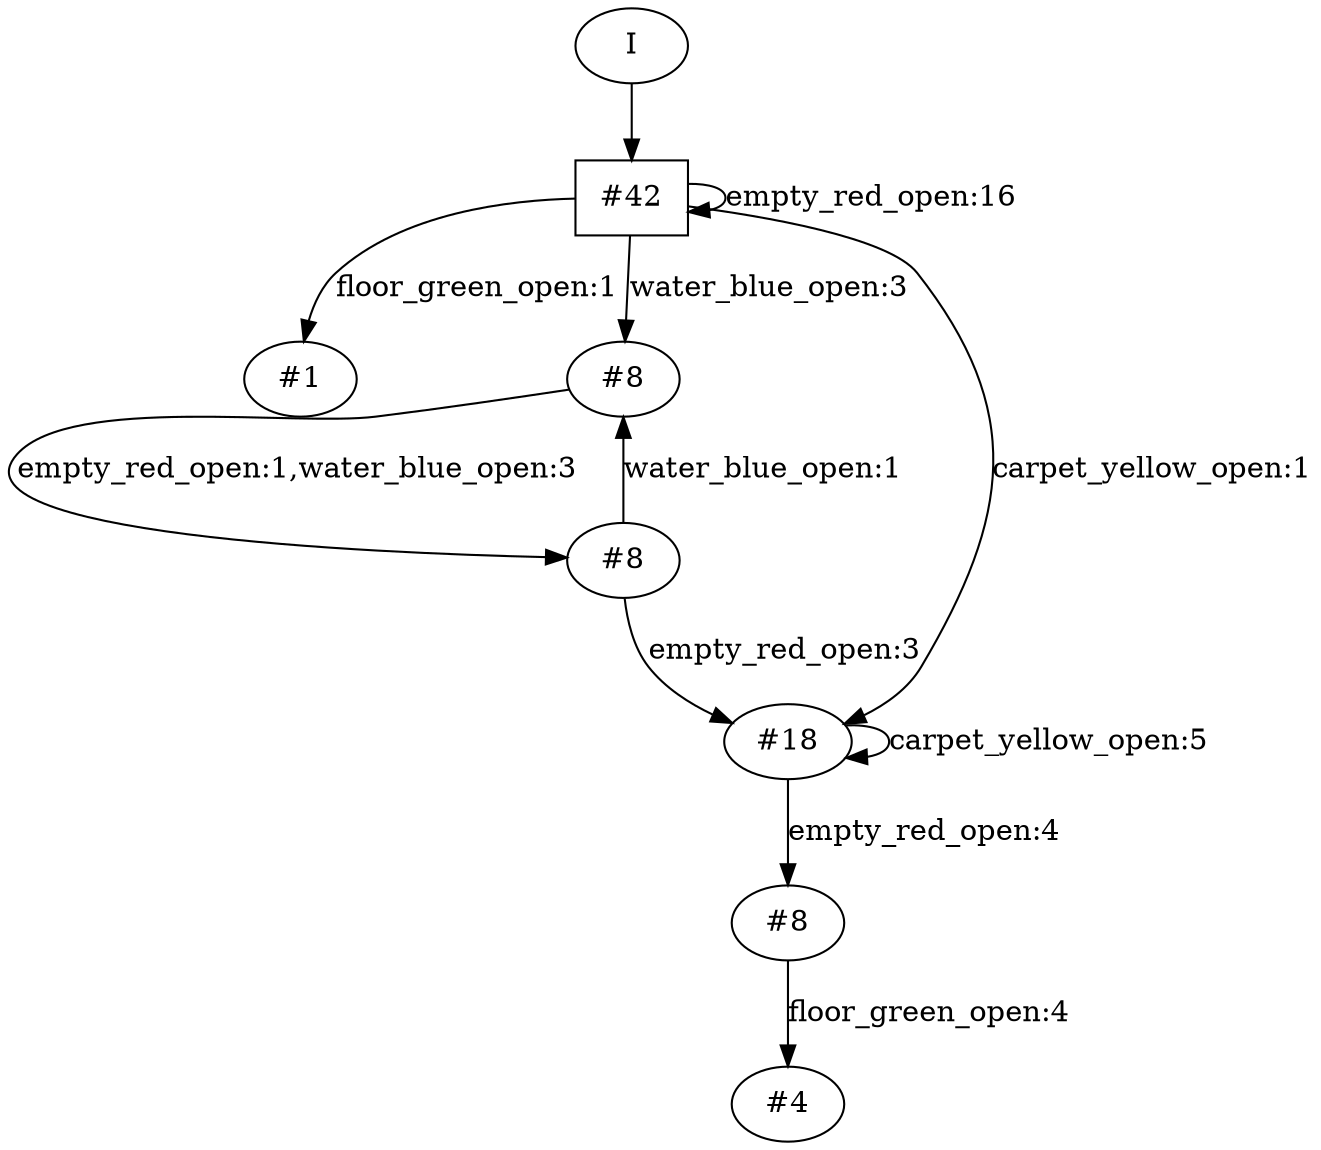 // produced with flexfringe from git commitd1cf04ada0831d0605a3651971ef9a02091d8823
// dfasat/flexfringe -h=kldistance -d=kl_data -n=1 -x=0 -w=0 -b=1 -f=0 -I=0 -t=1 -l=0 -q=0 -y=0 -p=0.6 --output-dir=experiments/seshia_paper_reproduction/flexfringe_data/dfa /Users/nicholasrenninger/Google Drive/Grad School/specification learning/code/DPFA_DTS_product_experiment/dfasatInvestigations/experiments/seshia_paper_reproduction/flexfringe_data/seshia_paper_reproduction_train 
digraph DFA {
	0 [label="root" shape=box];
		I -> 0;
	0 [ label="#42"  ];
		0 -> 0 [label="empty_red_open:16"  ];
		0 -> 7 [label="floor_green_open:1"  ];
		0 -> 11 [label="water_blue_open:3"  ];
		0 -> 13 [label="carpet_yellow_open:1"  ];
	7 [ label="#1"  ];
	11 [ label="#8"  ];
		11 -> 12 [label="empty_red_open:1,water_blue_open:3"  ];
	12 [ label="#8"  ];
		12 -> 11 [label="water_blue_open:1"  ];
		12 -> 13 [label="empty_red_open:3"  ];
	13 [ label="#18"  ];
		13 -> 9 [label="empty_red_open:4"  ];
		13 -> 13 [label="carpet_yellow_open:5"  ];
	9 [ label="#8"  ];
		9 -> 10 [label="floor_green_open:4"  ];
	10 [ label="#4"  ];
}
